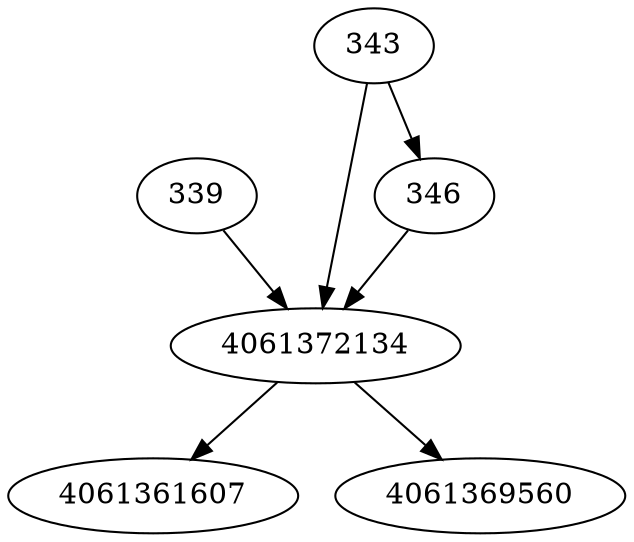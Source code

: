 strict digraph  {
4061372134;
4061361607;
339;
343;
4061369560;
346;
4061372134 -> 4061369560;
4061372134 -> 4061361607;
339 -> 4061372134;
343 -> 346;
343 -> 4061372134;
346 -> 4061372134;
}
